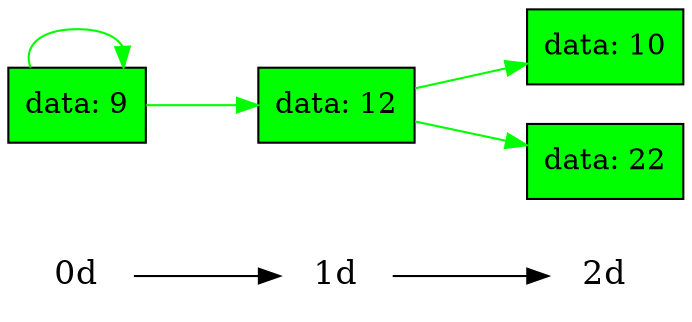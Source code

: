digraph List
{
	rankdir = LR;
	ranksep=.75; size = "7.5,7.5"
	{
		node [shape=plaintext, fontsize=16];
		"0d"->"1d"->"2d";
	}
node [shape = record, style = filled];
	{rank = same; "0d"; 9 [label = "data: 9", fillcolor = "green"];}
	{rank = same; "2d"; 10 [label = "data: 10", fillcolor = "green"];}
	{rank = same; "1d"; 12 [label = "data: 12", fillcolor = "green"];}
	{rank = same; "2d"; 22 [label = "data: 22", fillcolor = "green"];}
	9->9 [color = "green", frontcolor = "grey", label = ""];
	12->10 [color = "green", frontcolor = "grey", label = ""];
	9->12 [color = "green", frontcolor = "grey", label = ""];
	12->22 [color = "green", frontcolor = "grey", label = ""];
}
